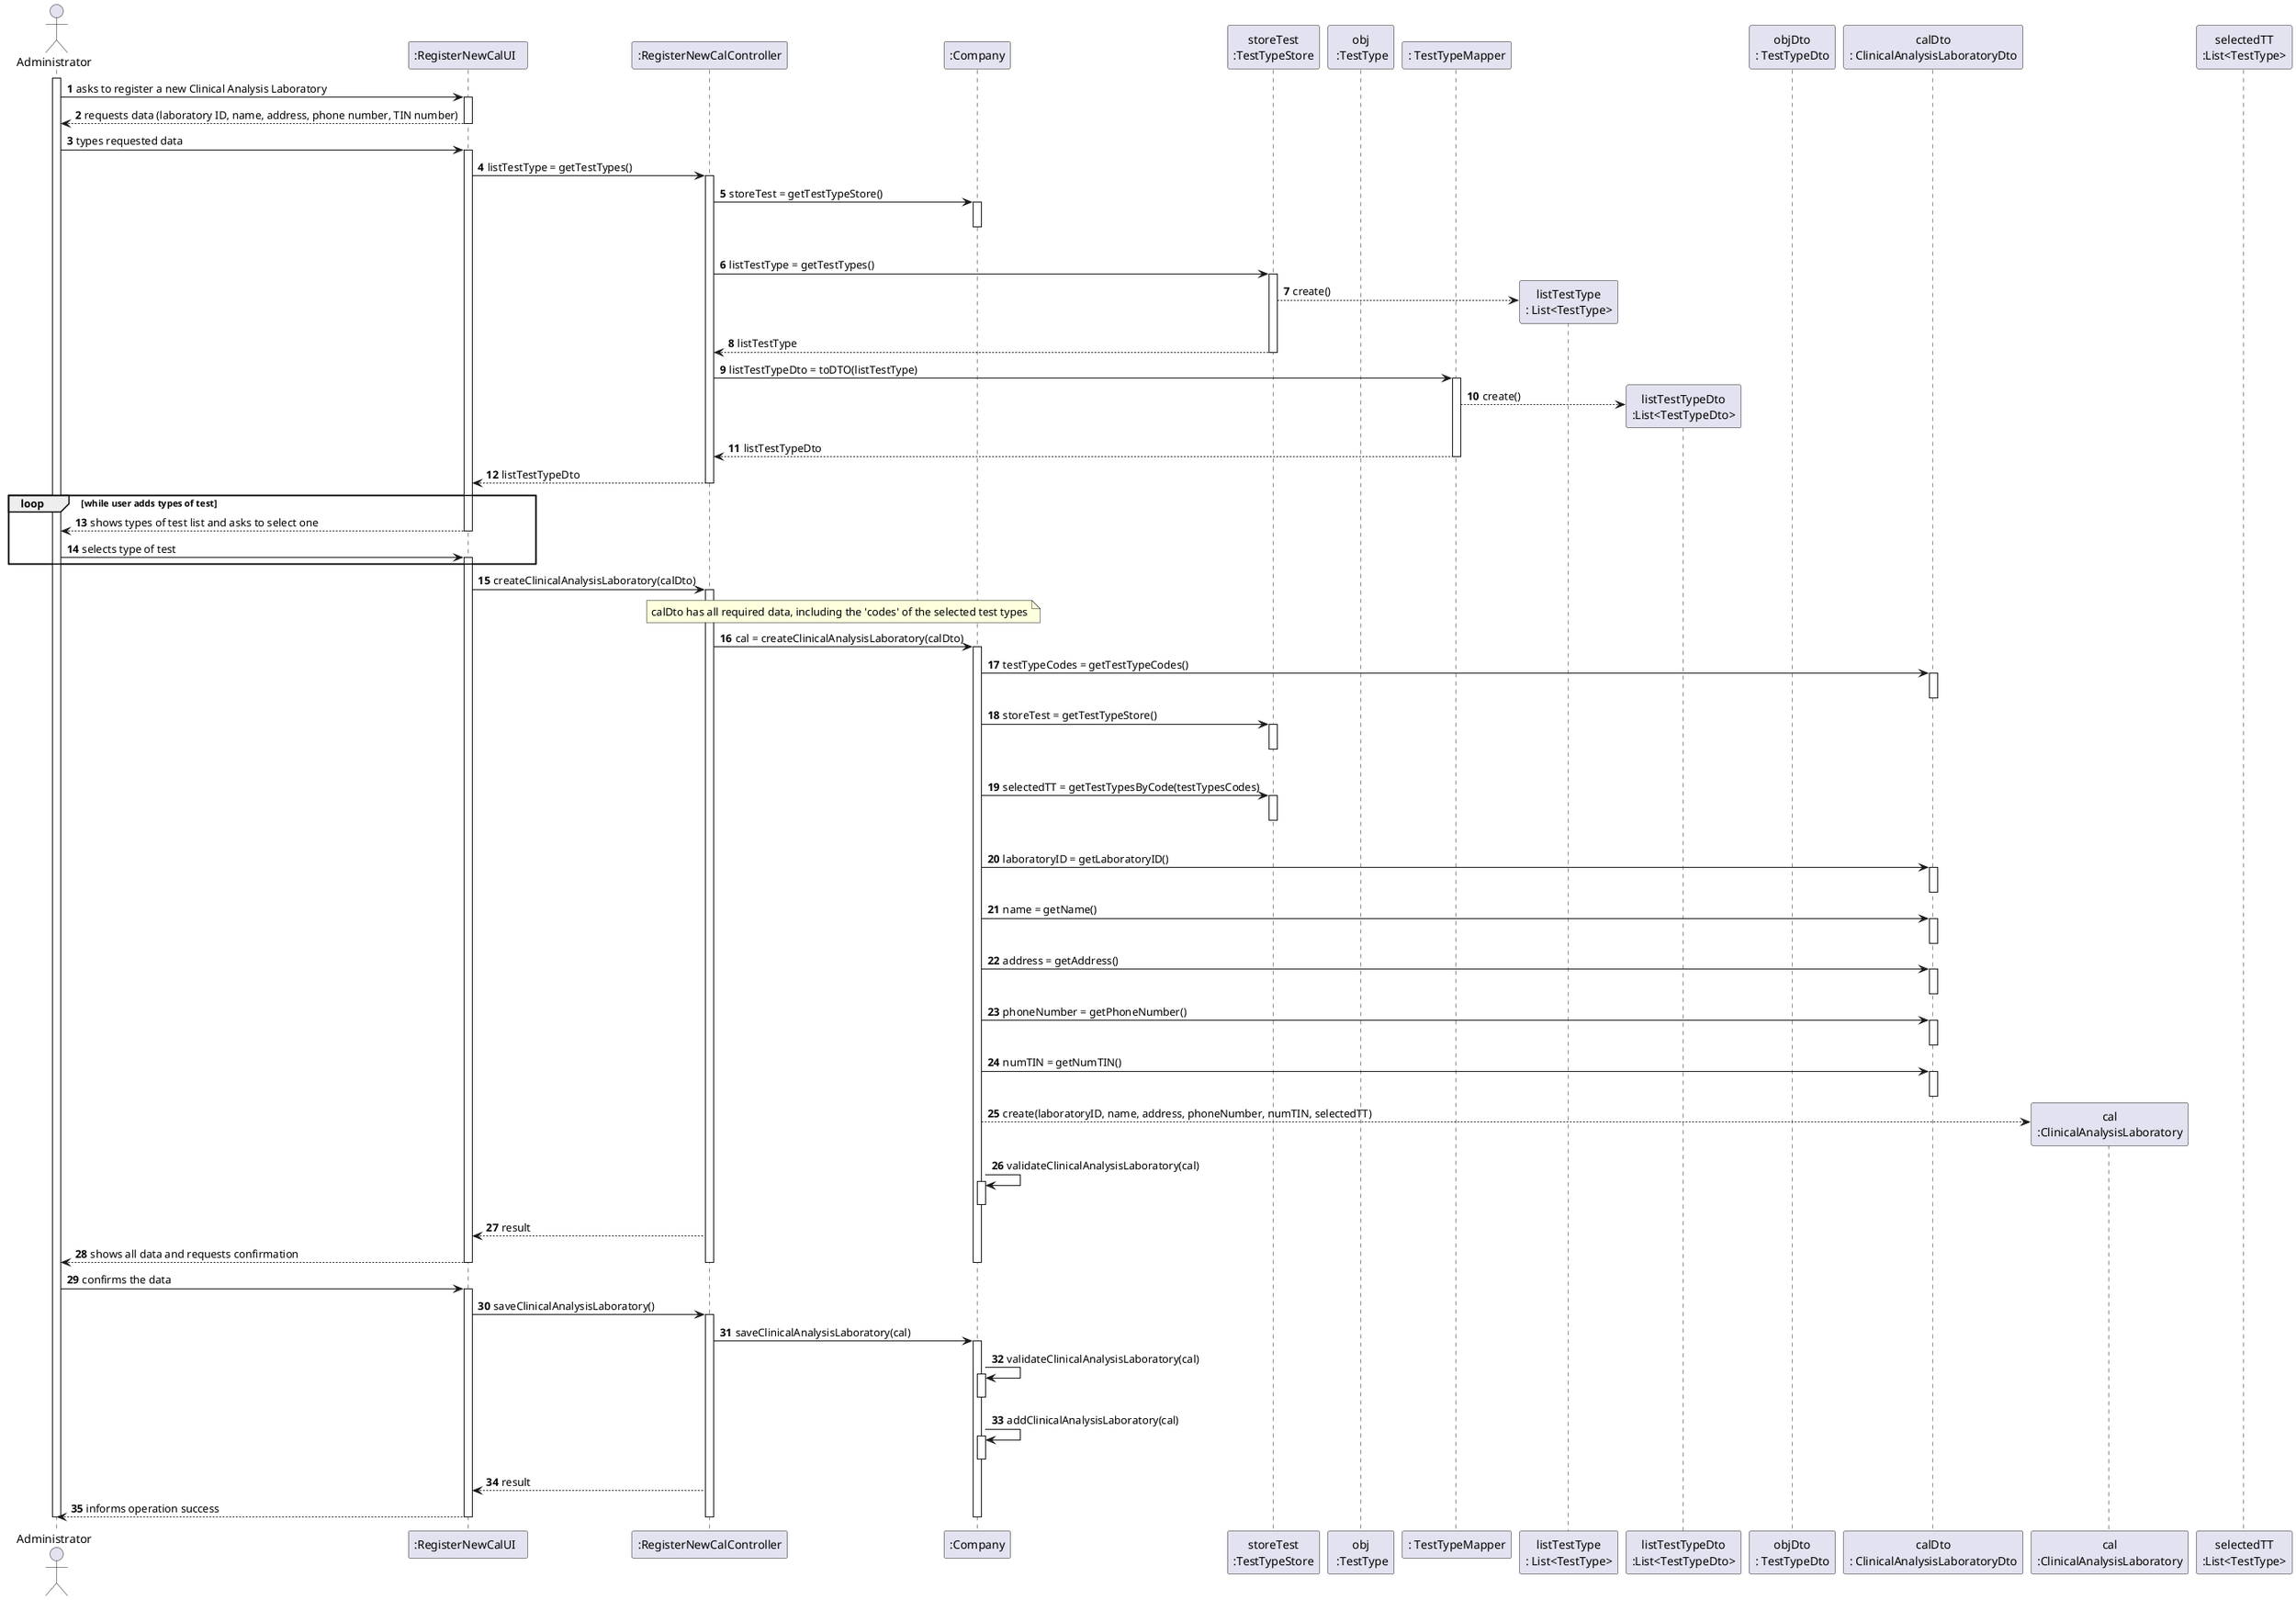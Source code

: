 @startuml
autonumber
'hide footbox
actor "Administrator" as ADM

participant ":RegisterNewCalUI  " as UI
participant ":RegisterNewCalController" as CTRL
/'participant "App" as _APP'/
/'participant "app\n:App" as APP'/
/'participant "session\n:UserSession" as SESSAO'/
participant ":Company" as PLAT
participant "storeTest\n:TestTypeStore" as TEST_TYPE_STORE
participant "obj\n :TestType" as TEST_TYPE_OBJ
participant ": TestTypeMapper" as MAPPER
participant "listTestType\n: List<TestType>" as LIST
participant "listTestTypeDto\n:List<TestTypeDto>" as LIST_DTO
participant "objDto\n: TestTypeDto" as OBJ_DTO
/'participant ":Platform" as PLAT'/
/'participant ":Laboratory" as ORG'/
/'participant "storeLab\n:LaboratoryStore" as LAB_STORE'/
participant "calDto\n: ClinicalAnalysisLaboratoryDto" as CAL_DTO
participant "cal\n:ClinicalAnalysisLaboratory" as TAREFA
participant "selectedTT\n:List<TestType>" as CAT

/'listTestType É O MESMO QUE totalTT?'/
/'participant "totalTT\n:List<TestType>" as LIST_CAT'/


activate ADM
ADM -> UI : asks to register a new Clinical Analysis Laboratory
activate UI
UI --> ADM : requests data (laboratory ID, name, address, phone number, TIN number)
deactivate UI

ADM -> UI : types requested data
activate UI

UI -> CTRL : listTestType = getTestTypes()
activate CTRL

CTRL -> PLAT : storeTest = getTestTypeStore()
activate PLAT
|||
deactivate PLAT

CTRL -> TEST_TYPE_STORE : listTestType = getTestTypes()
activate TEST_TYPE_STORE
/'|||'/

/'deactivate CTRL'/

TEST_TYPE_STORE --> LIST** : create()

TEST_TYPE_STORE --> CTRL : listTestType

deactivate TEST_TYPE_STORE

/'deactivate CTRL'/

CTRL -> MAPPER : listTestTypeDto = toDTO(listTestType)
activate MAPPER

MAPPER --> LIST_DTO** : create()

/'loop for each object in listTestType
MAPPER -> LIST : obj = get(i)
activate LIST
deactivate LIST

MAPPER -> MAPPER : objDto = toDTO(obj)
activate MAPPER


MAPPER --> OBJ_DTO** : create(code, description, collectingMethod, selectedCategories)
deactivate MAPPER

MAPPER -> LIST_DTO : add(objDto)
activate LIST_DTO
deactivate LIST_DTO
end'/


MAPPER --> CTRL : listTestTypeDto
deactivate MAPPER


CTRL --> UI : listTestTypeDto
deactivate CTRL

loop while user adds types of test
UI --> ADM : shows types of test list and asks to select one
deactivate PLAT
deactivate UI

ADM -> UI : selects type of test
activate UI
end


UI -> CTRL : createClinicalAnalysisLaboratory(calDto)
activate CTRL

/'
CTRL -> PLAT : storeTest = getTestTypeStore()
activate PLAT
|||
deactivate PLAT



CTRL -> TEST_TYPE_STORE : selectedTT = getTestTypesByCode(testTypesCodes)
activate TEST_TYPE_STORE
|||
deactivate TEST_TYPE_STORE'/

/'CTRL -> ORG : storeLab = getLaboratoryStore()
activate ORG
|||
deactivate ORG'/

/'
CTRL -> _APP: app = getInstance()
activate _APP
|||
deactivate _APP

CTRL -> APP: session = getCurrentSession()
activate APP
|||
deactivate APP

CTRL -> SESSAO : answer = isLoggedInWithRole(USER_ROLE)
activate SESSAO
|||
deactivate SESSAO'/


/'ANTES ESTAVA email = getUserEmail()
CTRL -> SESSAO: email = getUserId()
activate SESSAO
|||
deactivate SESSAO

/'org = getOrganizationByUserEmail(email)
CTRL -> PLAT: cmp = getCompanyByUserId(email)
activate PLAT
|||
deactivate PLAT'/

note over CTRL, PLAT
calDto has all required data, including the 'codes' of the selected test types
end note
CTRL -> PLAT: cal = createClinicalAnalysisLaboratory(calDto)
activate PLAT

PLAT -> CAL_DTO : testTypeCodes = getTestTypeCodes()
activate CAL_DTO
deactivate CAL_DTO

PLAT -> TEST_TYPE_STORE : storeTest = getTestTypeStore()
activate TEST_TYPE_STORE
|||
deactivate TEST_TYPE_STORE

PLAT -> TEST_TYPE_STORE : selectedTT = getTestTypesByCode(testTypesCodes)
activate TEST_TYPE_STORE
|||
deactivate TEST_TYPE_STORE


PLAT -> CAL_DTO : laboratoryID = getLaboratoryID()
activate CAL_DTO
deactivate CAL_DTO

PLAT -> CAL_DTO : name = getName()
activate CAL_DTO
deactivate CAL_DTO

PLAT -> CAL_DTO : address = getAddress()
activate CAL_DTO
deactivate CAL_DTO

PLAT -> CAL_DTO : phoneNumber = getPhoneNumber()
activate CAL_DTO
deactivate CAL_DTO

PLAT -> CAL_DTO : numTIN = getNumTIN()
activate CAL_DTO
deactivate CAL_DTO

/'PLAT -> CAL_DTO : selectedTT = getSelectedTT()
activate CAL_DTO
deactivate CAL_DTO'/

PLAT --> TAREFA**: create(laboratoryID, name, address, phoneNumber, numTIN, selectedTT)
PLAT -> PLAT: validateClinicalAnalysisLaboratory(cal)
activate PLAT
deactivate PLAT

CTRL --> UI: result

UI --> ADM: shows all data and requests confirmation
deactivate PLAT
deactivate PLAT
deactivate CTRL
deactivate UI

ADM -> UI : confirms the data
activate UI
UI -> CTRL : saveClinicalAnalysisLaboratory()
activate CTRL

CTRL -> PLAT : saveClinicalAnalysisLaboratory(cal)
activate PLAT

PLAT -> PLAT: validateClinicalAnalysisLaboratory(cal)
activate PLAT
deactivate PLAT
PLAT -> PLAT: addClinicalAnalysisLaboratory(cal)
activate PLAT
deactivate PLAT

CTRL --> UI: result

UI --> ADM : informs operation success
deactivate PLAT
deactivate CTRL
deactivate UI

deactivate ADM

/'FALTA ACRESCENTAR DTO PARA O REGISTER NEW CAL!!!!!!!!!!!!'/

@enduml
